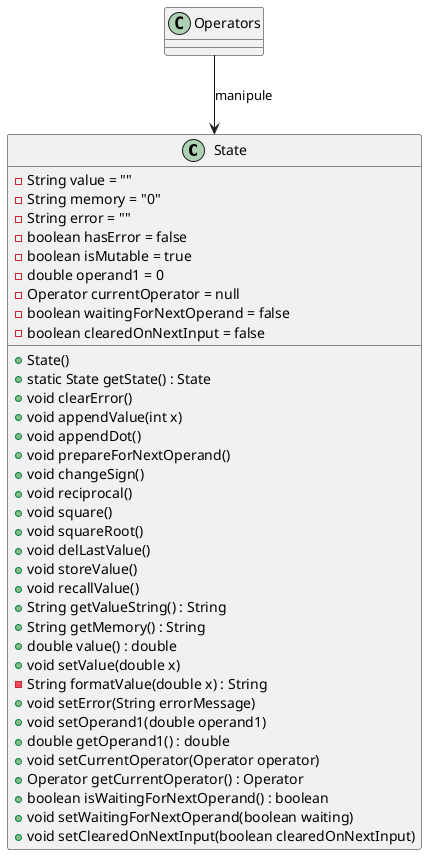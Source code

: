 @startuml
class State {
    - String value = ""
    - String memory = "0"
    - String error = ""
    - boolean hasError = false
    - boolean isMutable = true
    - double operand1 = 0
    - Operator currentOperator = null
    - boolean waitingForNextOperand = false
    - boolean clearedOnNextInput = false
    + State()
    + static State getState() : State
    + void clearError()
    + void appendValue(int x)
    + void appendDot()
    + void prepareForNextOperand()
    + void changeSign()
    + void reciprocal()
    + void square()
    + void squareRoot()
    + void delLastValue()
    + void storeValue()
    + void recallValue()
    + String getValueString() : String
    + String getMemory() : String
    + double value() : double
    + void setValue(double x)
    - String formatValue(double x) : String
    + void setError(String errorMessage)
    + void setOperand1(double operand1)
    + double getOperand1() : double
    + void setCurrentOperator(Operator operator)
    + Operator getCurrentOperator() : Operator
    + boolean isWaitingForNextOperand() : boolean
    + void setWaitingForNextOperand(boolean waiting)
    + void setClearedOnNextInput(boolean clearedOnNextInput)
}

Operators --> State : "manipule"
@enduml
